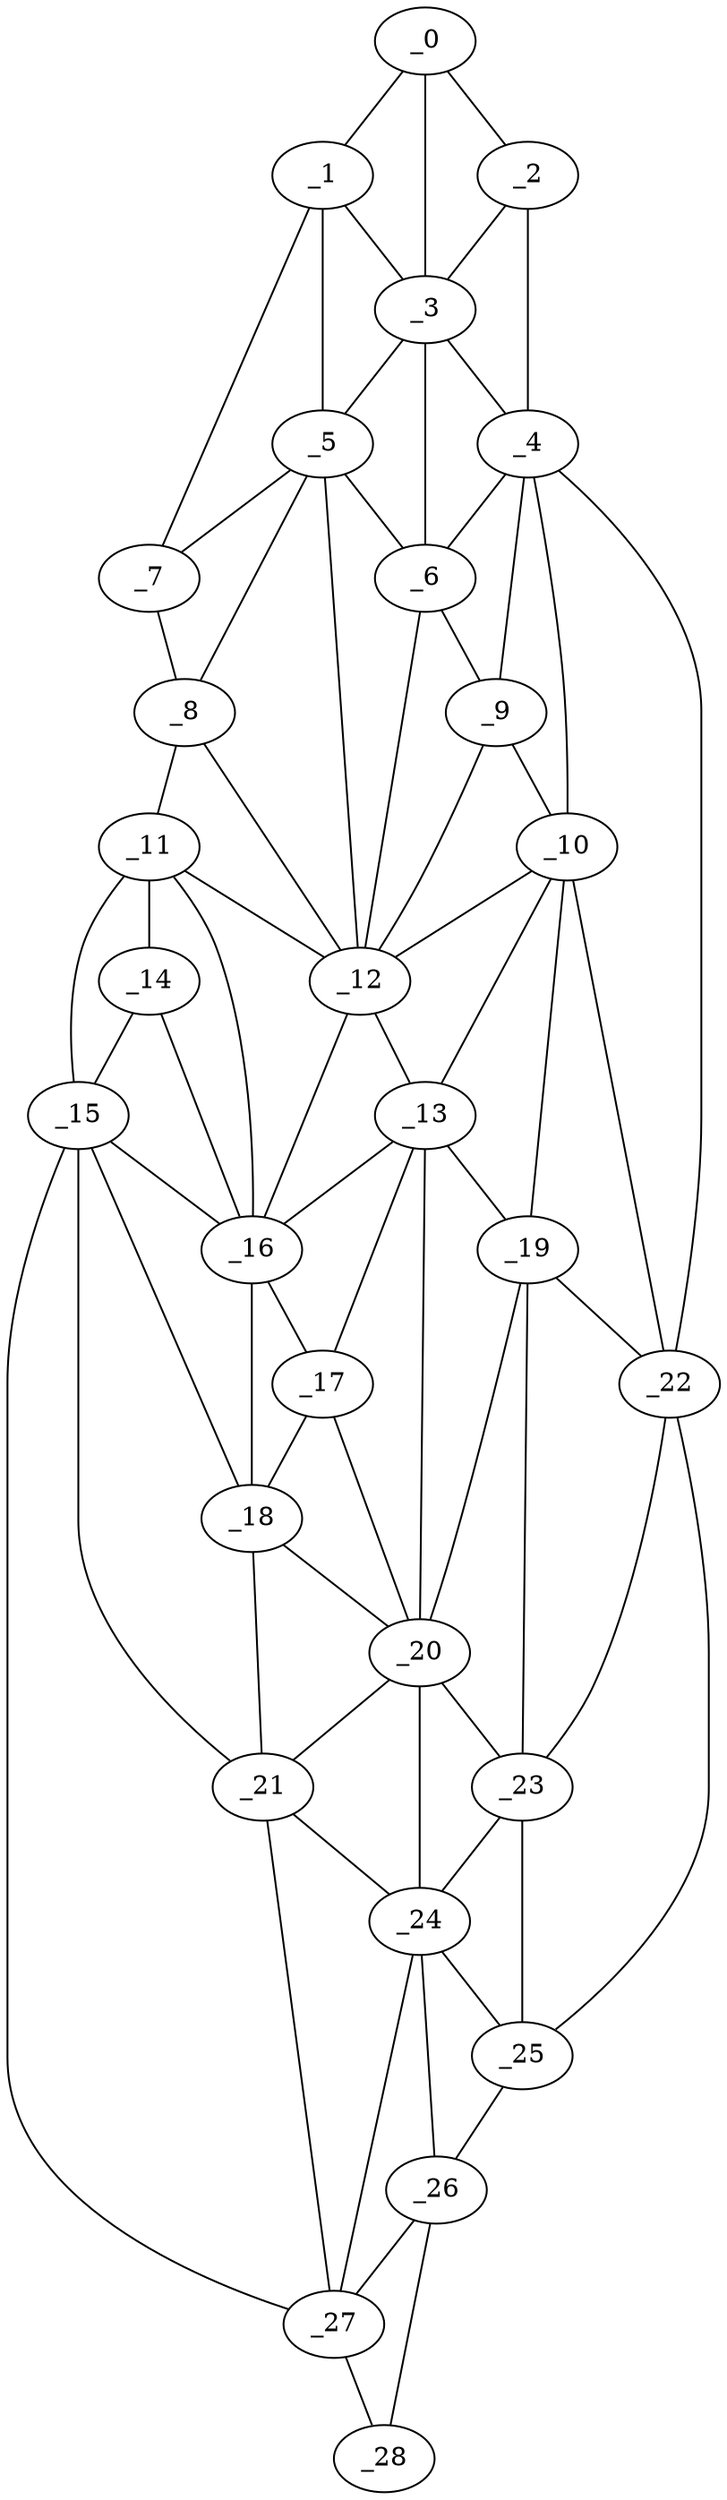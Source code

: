 graph "obj91__195.gxl" {
	_0	 [x=6,
		y=66];
	_1	 [x=8,
		y=55];
	_0 -- _1	 [valence=1];
	_2	 [x=12,
		y=72];
	_0 -- _2	 [valence=1];
	_3	 [x=18,
		y=64];
	_0 -- _3	 [valence=2];
	_1 -- _3	 [valence=2];
	_5	 [x=29,
		y=57];
	_1 -- _5	 [valence=1];
	_7	 [x=32,
		y=47];
	_1 -- _7	 [valence=1];
	_2 -- _3	 [valence=2];
	_4	 [x=20,
		y=78];
	_2 -- _4	 [valence=1];
	_3 -- _4	 [valence=2];
	_3 -- _5	 [valence=2];
	_6	 [x=30,
		y=64];
	_3 -- _6	 [valence=2];
	_4 -- _6	 [valence=1];
	_9	 [x=38,
		y=70];
	_4 -- _9	 [valence=2];
	_10	 [x=39,
		y=78];
	_4 -- _10	 [valence=2];
	_22	 [x=91,
		y=87];
	_4 -- _22	 [valence=1];
	_5 -- _6	 [valence=1];
	_5 -- _7	 [valence=2];
	_8	 [x=35,
		y=46];
	_5 -- _8	 [valence=1];
	_12	 [x=48,
		y=66];
	_5 -- _12	 [valence=1];
	_6 -- _9	 [valence=2];
	_6 -- _12	 [valence=1];
	_7 -- _8	 [valence=1];
	_11	 [x=48,
		y=43];
	_8 -- _11	 [valence=1];
	_8 -- _12	 [valence=1];
	_9 -- _10	 [valence=2];
	_9 -- _12	 [valence=2];
	_10 -- _12	 [valence=1];
	_13	 [x=61,
		y=69];
	_10 -- _13	 [valence=2];
	_19	 [x=81,
		y=82];
	_10 -- _19	 [valence=1];
	_10 -- _22	 [valence=2];
	_11 -- _12	 [valence=2];
	_14	 [x=65,
		y=44];
	_11 -- _14	 [valence=2];
	_15	 [x=69,
		y=41];
	_11 -- _15	 [valence=1];
	_16	 [x=69,
		y=56];
	_11 -- _16	 [valence=2];
	_12 -- _13	 [valence=2];
	_12 -- _16	 [valence=2];
	_13 -- _16	 [valence=2];
	_17	 [x=73,
		y=61];
	_13 -- _17	 [valence=2];
	_13 -- _19	 [valence=2];
	_20	 [x=84,
		y=72];
	_13 -- _20	 [valence=2];
	_14 -- _15	 [valence=1];
	_14 -- _16	 [valence=2];
	_15 -- _16	 [valence=2];
	_18	 [x=80,
		y=59];
	_15 -- _18	 [valence=1];
	_21	 [x=88,
		y=50];
	_15 -- _21	 [valence=1];
	_27	 [x=122,
		y=60];
	_15 -- _27	 [valence=1];
	_16 -- _17	 [valence=2];
	_16 -- _18	 [valence=1];
	_17 -- _18	 [valence=2];
	_17 -- _20	 [valence=2];
	_18 -- _20	 [valence=1];
	_18 -- _21	 [valence=2];
	_19 -- _20	 [valence=1];
	_19 -- _22	 [valence=1];
	_23	 [x=94,
		y=80];
	_19 -- _23	 [valence=2];
	_20 -- _21	 [valence=2];
	_20 -- _23	 [valence=1];
	_24	 [x=106,
		y=76];
	_20 -- _24	 [valence=2];
	_21 -- _24	 [valence=2];
	_21 -- _27	 [valence=2];
	_22 -- _23	 [valence=2];
	_25	 [x=109,
		y=82];
	_22 -- _25	 [valence=1];
	_23 -- _24	 [valence=2];
	_23 -- _25	 [valence=2];
	_24 -- _25	 [valence=2];
	_26	 [x=120,
		y=73];
	_24 -- _26	 [valence=2];
	_24 -- _27	 [valence=2];
	_25 -- _26	 [valence=1];
	_26 -- _27	 [valence=2];
	_28	 [x=124,
		y=65];
	_26 -- _28	 [valence=1];
	_27 -- _28	 [valence=1];
}
